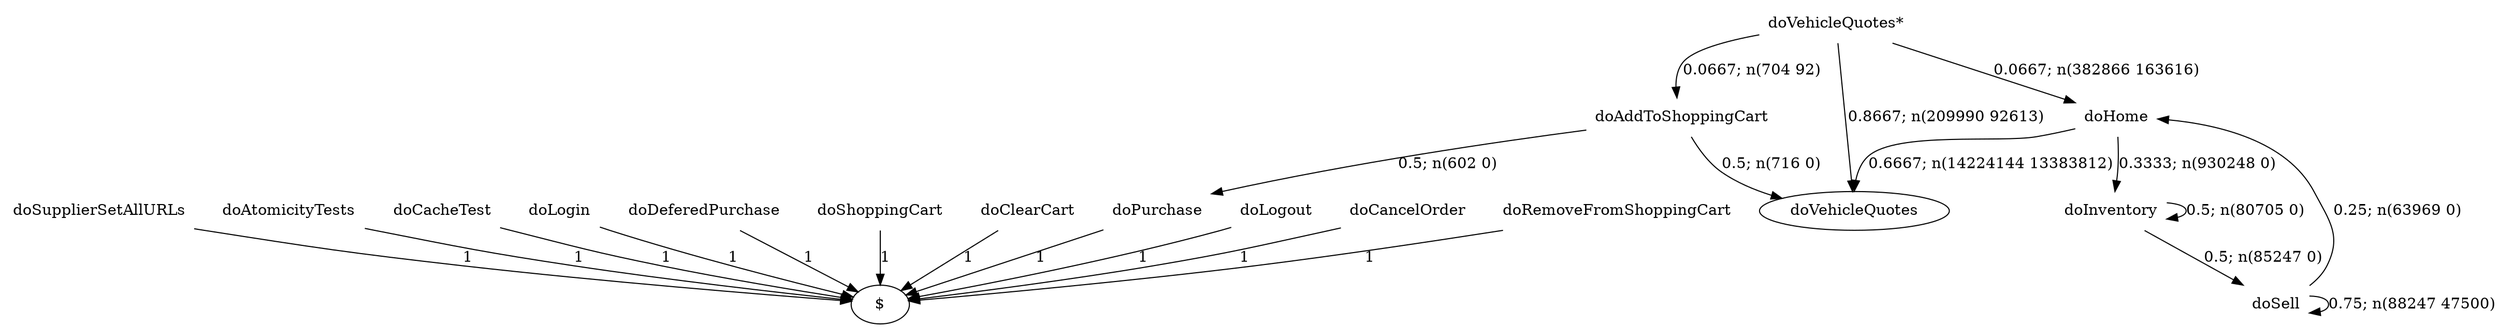 digraph G {"doVehicleQuotes*" [label="doVehicleQuotes*",shape=none];"doSupplierSetAllURLs" [label="doSupplierSetAllURLs",shape=none];"doAtomicityTests" [label="doAtomicityTests",shape=none];"doCacheTest" [label="doCacheTest",shape=none];"doLogin" [label="doLogin",shape=none];"doAddToShoppingCart" [label="doAddToShoppingCart",shape=none];"doDeferedPurchase" [label="doDeferedPurchase",shape=none];"doHome" [label="doHome",shape=none];"doShoppingCart" [label="doShoppingCart",shape=none];"doClearCart" [label="doClearCart",shape=none];"doPurchase" [label="doPurchase",shape=none];"doInventory" [label="doInventory",shape=none];"doSell" [label="doSell",shape=none];"doLogout" [label="doLogout",shape=none];"doCancelOrder" [label="doCancelOrder",shape=none];"doRemoveFromShoppingCart" [label="doRemoveFromShoppingCart",shape=none];"doVehicleQuotes*"->"doVehicleQuotes" [style=solid,label="0.8667; n(209990 92613)"];"doVehicleQuotes*"->"doAddToShoppingCart" [style=solid,label="0.0667; n(704 92)"];"doVehicleQuotes*"->"doHome" [style=solid,label="0.0667; n(382866 163616)"];"doSupplierSetAllURLs"->"$" [style=solid,label="1"];"doAtomicityTests"->"$" [style=solid,label="1"];"doCacheTest"->"$" [style=solid,label="1"];"doLogin"->"$" [style=solid,label="1"];"doAddToShoppingCart"->"doVehicleQuotes" [style=solid,label="0.5; n(716 0)"];"doAddToShoppingCart"->"doPurchase" [style=solid,label="0.5; n(602 0)"];"doDeferedPurchase"->"$" [style=solid,label="1"];"doHome"->"doVehicleQuotes" [style=solid,label="0.6667; n(14224144 13383812)"];"doHome"->"doInventory" [style=solid,label="0.3333; n(930248 0)"];"doShoppingCart"->"$" [style=solid,label="1"];"doClearCart"->"$" [style=solid,label="1"];"doPurchase"->"$" [style=solid,label="1"];"doInventory"->"doInventory" [style=solid,label="0.5; n(80705 0)"];"doInventory"->"doSell" [style=solid,label="0.5; n(85247 0)"];"doSell"->"doHome" [style=solid,label="0.25; n(63969 0)"];"doSell"->"doSell" [style=solid,label="0.75; n(88247 47500)"];"doLogout"->"$" [style=solid,label="1"];"doCancelOrder"->"$" [style=solid,label="1"];"doRemoveFromShoppingCart"->"$" [style=solid,label="1"];}